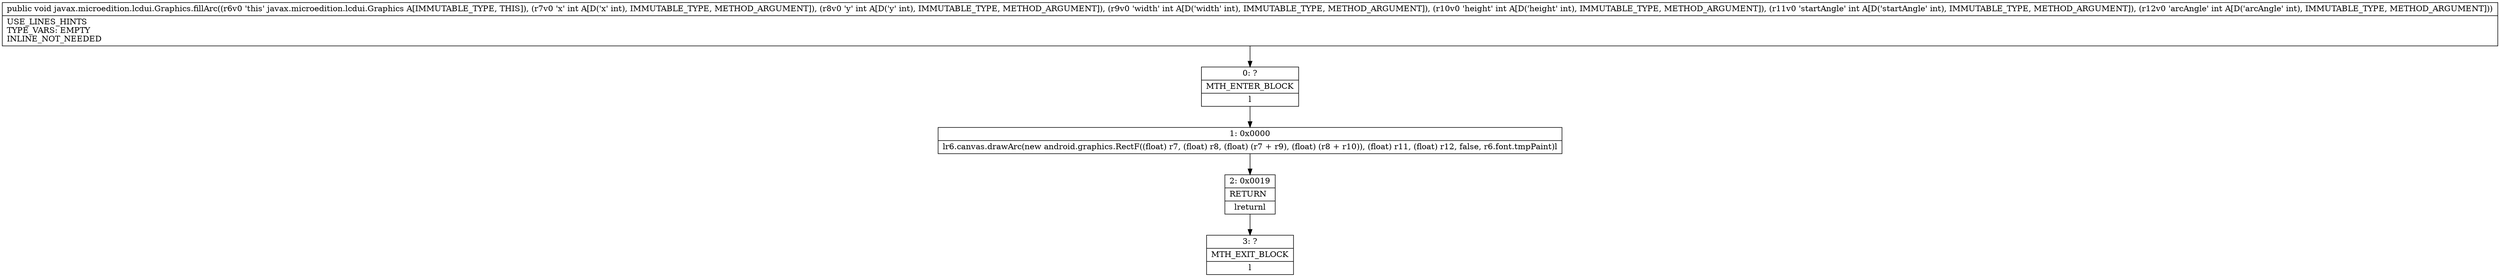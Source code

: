 digraph "CFG forjavax.microedition.lcdui.Graphics.fillArc(IIIIII)V" {
Node_0 [shape=record,label="{0\:\ ?|MTH_ENTER_BLOCK\l|l}"];
Node_1 [shape=record,label="{1\:\ 0x0000|lr6.canvas.drawArc(new android.graphics.RectF((float) r7, (float) r8, (float) (r7 + r9), (float) (r8 + r10)), (float) r11, (float) r12, false, r6.font.tmpPaint)l}"];
Node_2 [shape=record,label="{2\:\ 0x0019|RETURN\l|lreturnl}"];
Node_3 [shape=record,label="{3\:\ ?|MTH_EXIT_BLOCK\l|l}"];
MethodNode[shape=record,label="{public void javax.microedition.lcdui.Graphics.fillArc((r6v0 'this' javax.microedition.lcdui.Graphics A[IMMUTABLE_TYPE, THIS]), (r7v0 'x' int A[D('x' int), IMMUTABLE_TYPE, METHOD_ARGUMENT]), (r8v0 'y' int A[D('y' int), IMMUTABLE_TYPE, METHOD_ARGUMENT]), (r9v0 'width' int A[D('width' int), IMMUTABLE_TYPE, METHOD_ARGUMENT]), (r10v0 'height' int A[D('height' int), IMMUTABLE_TYPE, METHOD_ARGUMENT]), (r11v0 'startAngle' int A[D('startAngle' int), IMMUTABLE_TYPE, METHOD_ARGUMENT]), (r12v0 'arcAngle' int A[D('arcAngle' int), IMMUTABLE_TYPE, METHOD_ARGUMENT]))  | USE_LINES_HINTS\lTYPE_VARS: EMPTY\lINLINE_NOT_NEEDED\l}"];
MethodNode -> Node_0;
Node_0 -> Node_1;
Node_1 -> Node_2;
Node_2 -> Node_3;
}

